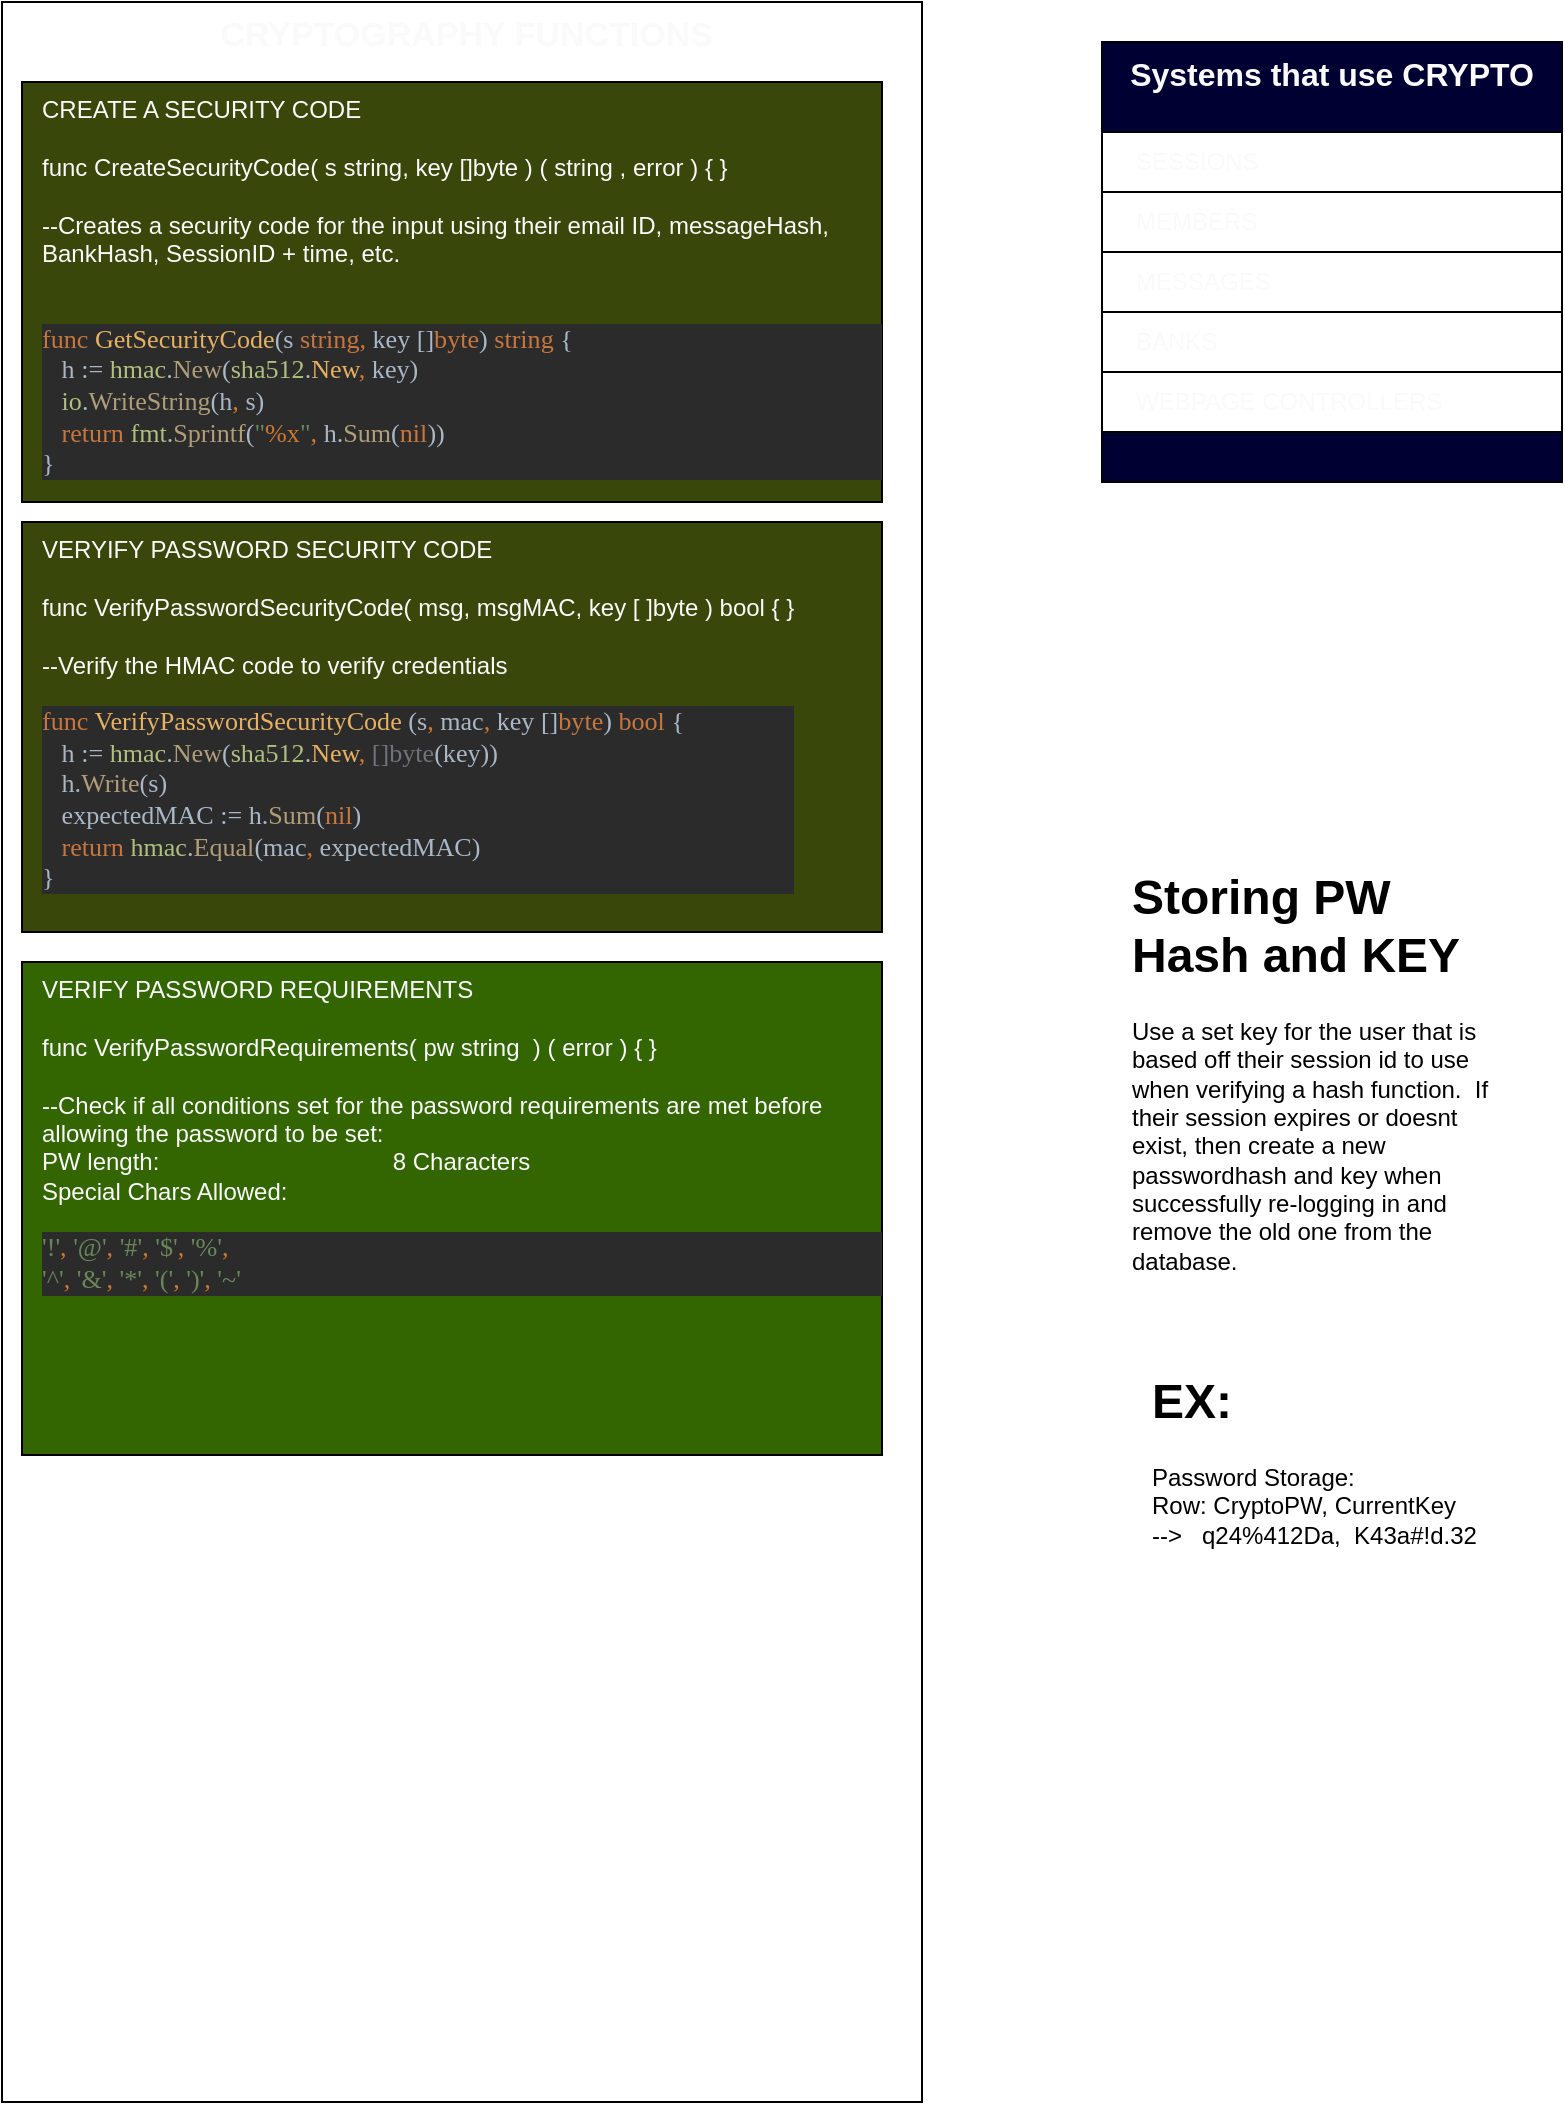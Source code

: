 <mxfile version="12.8.8" type="github">
  <diagram id="ODxXchdAwgTXNLU9TBr1" name="Page-1">
    <mxGraphModel dx="1201" dy="1017" grid="1" gridSize="10" guides="1" tooltips="1" connect="1" arrows="1" fold="1" page="1" pageScale="1" pageWidth="850" pageHeight="1100" math="0" shadow="0">
      <root>
        <mxCell id="0" />
        <mxCell id="1" parent="0" />
        <mxCell id="Krg5OAJmCBE884iFsZVr-9" value="&lt;b&gt;&lt;font style=&quot;font-size: 16px&quot;&gt;Systems that use CRYPTO&lt;/font&gt;&lt;/b&gt;" style="rounded=0;whiteSpace=wrap;html=1;fontColor=#FAFAFA;align=center;verticalAlign=top;fillColor=#000033;" parent="1" vertex="1">
          <mxGeometry x="590" y="60" width="230" height="220" as="geometry" />
        </mxCell>
        <mxCell id="Krg5OAJmCBE884iFsZVr-14" value="SESSIONS" style="rounded=0;whiteSpace=wrap;html=1;fontColor=#FAFAFA;align=left;spacingLeft=15;" parent="1" vertex="1">
          <mxGeometry x="590" y="105" width="230" height="30" as="geometry" />
        </mxCell>
        <mxCell id="Krg5OAJmCBE884iFsZVr-15" value="MEMBERS" style="rounded=0;whiteSpace=wrap;html=1;fontColor=#FAFAFA;align=left;spacingLeft=15;" parent="1" vertex="1">
          <mxGeometry x="590" y="135" width="230" height="30" as="geometry" />
        </mxCell>
        <mxCell id="Krg5OAJmCBE884iFsZVr-19" value="&lt;div style=&quot;font-size: 17px;&quot;&gt;&amp;nbsp;CRYPTOGRAPHY FUNCTIONS&lt;br style=&quot;font-size: 17px;&quot;&gt;&lt;/div&gt;" style="rounded=0;whiteSpace=wrap;html=1;fontColor=#FAFAFA;align=center;verticalAlign=top;fontStyle=1;fontSize=17;" parent="1" vertex="1">
          <mxGeometry x="40" y="40" width="460" height="1050" as="geometry" />
        </mxCell>
        <mxCell id="Krg5OAJmCBE884iFsZVr-24" value="&lt;div&gt;CREATE A SECURITY CODE&lt;br&gt;&lt;/div&gt;&lt;div&gt;&lt;br&gt;&lt;/div&gt;&lt;div&gt;func CreateSecurityCode( s string, key []byte ) ( string , error ) { }&lt;/div&gt;&lt;div&gt;&lt;br&gt;&lt;/div&gt;&lt;div&gt;--Creates a security code for the input using their email ID, messageHash, BankHash, SessionID + time, etc.&lt;/div&gt;&lt;div&gt;&lt;br&gt;&lt;/div&gt;&lt;div&gt;&lt;pre style=&quot;background-color: #2b2b2b ; color: #a9b7c6 ; font-family: &amp;#34;consolas&amp;#34; ; font-size: 9.8pt&quot;&gt;&lt;span style=&quot;color: #c7773e&quot;&gt;func &lt;/span&gt;&lt;span style=&quot;color: #e6b163&quot;&gt;GetSecurityCode&lt;/span&gt;(s &lt;span style=&quot;color: #c7773e&quot;&gt;string&lt;/span&gt;&lt;span style=&quot;color: #cc7832&quot;&gt;, &lt;/span&gt;key []&lt;span style=&quot;color: #c7773e&quot;&gt;byte&lt;/span&gt;) &lt;span style=&quot;color: #c7773e&quot;&gt;string &lt;/span&gt;{&lt;br&gt;   h := &lt;span style=&quot;color: #afbf7e&quot;&gt;hmac&lt;/span&gt;.&lt;span style=&quot;color: #b09d79&quot;&gt;New&lt;/span&gt;(&lt;span style=&quot;color: #afbf7e&quot;&gt;sha512&lt;/span&gt;.&lt;span style=&quot;color: #e6b163&quot;&gt;New&lt;/span&gt;&lt;span style=&quot;color: #cc7832&quot;&gt;, &lt;/span&gt;key)&lt;br&gt;   &lt;span style=&quot;color: #afbf7e&quot;&gt;io&lt;/span&gt;.&lt;span style=&quot;color: #b09d79&quot;&gt;WriteString&lt;/span&gt;(h&lt;span style=&quot;color: #cc7832&quot;&gt;, &lt;/span&gt;s)&lt;br&gt;   &lt;span style=&quot;color: #c7773e&quot;&gt;return &lt;/span&gt;&lt;span style=&quot;color: #afbf7e&quot;&gt;fmt&lt;/span&gt;.&lt;span style=&quot;color: #b09d79&quot;&gt;Sprintf&lt;/span&gt;(&lt;span style=&quot;color: #6a8759&quot;&gt;&quot;&lt;/span&gt;&lt;span style=&quot;color: #cc7832&quot;&gt;%x&lt;/span&gt;&lt;span style=&quot;color: #6a8759&quot;&gt;&quot;&lt;/span&gt;&lt;span style=&quot;color: #cc7832&quot;&gt;, &lt;/span&gt;h.&lt;span style=&quot;color: #b09d79&quot;&gt;Sum&lt;/span&gt;(&lt;span style=&quot;color: #c7773e&quot;&gt;nil&lt;/span&gt;))&lt;br&gt;}&lt;/pre&gt;&lt;/div&gt;" style="rounded=0;whiteSpace=wrap;html=1;fontColor=#FAFAFA;align=left;spacingLeft=8;fillColor=#39470B;verticalAlign=top;" parent="1" vertex="1">
          <mxGeometry x="50" y="80" width="430" height="210" as="geometry" />
        </mxCell>
        <mxCell id="Krg5OAJmCBE884iFsZVr-25" value="&lt;div&gt;VERIFY PASSWORD REQUIREMENTS&lt;br&gt;&lt;/div&gt;&lt;div&gt;&lt;br&gt;&lt;/div&gt;&lt;div&gt;func VerifyPasswordRequirements( pw string&amp;nbsp; ) ( error ) { }&lt;/div&gt;&lt;div&gt;&lt;br&gt;&lt;/div&gt;&lt;div&gt;--Check if all conditions set for the password requirements are met before allowing the password to be set: &lt;br&gt;&lt;/div&gt;&lt;div&gt;PW length:&amp;nbsp;&amp;nbsp;&amp;nbsp;&amp;nbsp;&amp;nbsp;&amp;nbsp;&amp;nbsp;&amp;nbsp;&amp;nbsp;&amp;nbsp;&amp;nbsp;&amp;nbsp;&amp;nbsp;&amp;nbsp;&amp;nbsp;&amp;nbsp;&amp;nbsp;&amp;nbsp;&amp;nbsp;&amp;nbsp;&amp;nbsp;&amp;nbsp;&amp;nbsp;&amp;nbsp;&amp;nbsp;&amp;nbsp;&amp;nbsp;&amp;nbsp;&amp;nbsp;&amp;nbsp;&amp;nbsp;&amp;nbsp;&amp;nbsp;&amp;nbsp; 8 Characters &lt;br&gt;&lt;/div&gt;&lt;div&gt;Special Chars Allowed:&amp;nbsp;&amp;nbsp; &amp;nbsp; &amp;nbsp; &amp;nbsp;&amp;nbsp; &lt;br&gt;&lt;pre style=&quot;background-color: #2b2b2b ; color: #a9b7c6 ; font-family: &amp;#34;consolas&amp;#34; ; font-size: 9.8pt&quot;&gt;&lt;span style=&quot;color: #6a8759&quot;&gt;&#39;!&#39;&lt;/span&gt;&lt;span style=&quot;color: #cc7832&quot;&gt;, &lt;/span&gt;&lt;span style=&quot;color: #6a8759&quot;&gt;&#39;@&#39;&lt;/span&gt;&lt;span style=&quot;color: #cc7832&quot;&gt;, &lt;/span&gt;&lt;span style=&quot;color: #6a8759&quot;&gt;&#39;#&#39;&lt;/span&gt;&lt;span style=&quot;color: #cc7832&quot;&gt;, &lt;/span&gt;&lt;span style=&quot;color: #6a8759&quot;&gt;&#39;$&#39;&lt;/span&gt;&lt;span style=&quot;color: #cc7832&quot;&gt;, &lt;/span&gt;&lt;span style=&quot;color: #6a8759&quot;&gt;&#39;%&#39;&lt;/span&gt;&lt;span style=&quot;color: #cc7832&quot;&gt;, &lt;br&gt;&lt;/span&gt;&lt;span style=&quot;color: #6a8759&quot;&gt;&#39;^&#39;&lt;/span&gt;&lt;span style=&quot;color: #cc7832&quot;&gt;, &lt;/span&gt;&lt;span style=&quot;color: #6a8759&quot;&gt;&#39;&amp;amp;&#39;&lt;/span&gt;&lt;span style=&quot;color: #cc7832&quot;&gt;, &lt;/span&gt;&lt;span style=&quot;color: #6a8759&quot;&gt;&#39;*&#39;&lt;/span&gt;&lt;span style=&quot;color: #cc7832&quot;&gt;, &lt;/span&gt;&lt;span style=&quot;color: #6a8759&quot;&gt;&#39;(&#39;&lt;/span&gt;&lt;span style=&quot;color: #cc7832&quot;&gt;, &lt;/span&gt;&lt;span style=&quot;color: #6a8759&quot;&gt;&#39;)&#39;&lt;/span&gt;&lt;span style=&quot;color: #cc7832&quot;&gt;, &lt;/span&gt;&lt;span style=&quot;color: #6a8759&quot;&gt;&#39;~&#39;&lt;br&gt;&lt;/span&gt;&lt;/pre&gt;&lt;/div&gt;&lt;div&gt;&lt;br&gt;&lt;/div&gt;&lt;div&gt;&lt;br&gt;&lt;/div&gt;" style="rounded=0;whiteSpace=wrap;html=1;fontColor=#FAFAFA;align=left;spacingLeft=8;fillColor=#336600;verticalAlign=top;" parent="1" vertex="1">
          <mxGeometry x="50" y="520" width="430" height="246.5" as="geometry" />
        </mxCell>
        <mxCell id="pIQq6SDH289IwsexYELB-1" value="MESSAGES" style="rounded=0;whiteSpace=wrap;html=1;fontColor=#FAFAFA;align=left;spacingLeft=15;" parent="1" vertex="1">
          <mxGeometry x="590" y="165" width="230" height="30" as="geometry" />
        </mxCell>
        <mxCell id="pIQq6SDH289IwsexYELB-2" value="BANKS" style="rounded=0;whiteSpace=wrap;html=1;fontColor=#FAFAFA;align=left;spacingLeft=15;" parent="1" vertex="1">
          <mxGeometry x="590" y="195" width="230" height="30" as="geometry" />
        </mxCell>
        <mxCell id="pIQq6SDH289IwsexYELB-3" value="WEBPAGE CONTROLLERS" style="rounded=0;whiteSpace=wrap;html=1;fontColor=#FAFAFA;align=left;spacingLeft=15;" parent="1" vertex="1">
          <mxGeometry x="590" y="225" width="230" height="30" as="geometry" />
        </mxCell>
        <mxCell id="BEAMlKJIgo_dSWv7IY5d-1" value="&lt;div&gt;VERYIFY PASSWORD SECURITY CODE&lt;/div&gt;&lt;div&gt;&lt;br&gt;&lt;/div&gt;&lt;div&gt;func VerifyPasswordSecurityCode( msg, msgMAC, key [ ]byte ) bool { }&lt;/div&gt;&lt;div&gt;&lt;br&gt;&lt;/div&gt;&lt;div&gt;--Verify the HMAC code to verify credentials&lt;/div&gt;&lt;div&gt;&lt;pre style=&quot;background-color: #2b2b2b ; color: #a9b7c6 ; font-family: &amp;#34;consolas&amp;#34; ; font-size: 9.8pt&quot;&gt;&lt;span style=&quot;color: #c7773e&quot;&gt;func &lt;/span&gt;&lt;span style=&quot;color: #e6b163&quot;&gt;VerifyPasswordSecurityCode &lt;/span&gt;(s&lt;span style=&quot;color: #cc7832&quot;&gt;, &lt;/span&gt;mac&lt;span style=&quot;color: #cc7832&quot;&gt;, &lt;/span&gt;key []&lt;span style=&quot;color: #c7773e&quot;&gt;byte&lt;/span&gt;) &lt;span style=&quot;color: #c7773e&quot;&gt;bool &lt;/span&gt;{&lt;br&gt;   h := &lt;span style=&quot;color: #afbf7e&quot;&gt;hmac&lt;/span&gt;.&lt;span style=&quot;color: #b09d79&quot;&gt;New&lt;/span&gt;(&lt;span style=&quot;color: #afbf7e&quot;&gt;sha512&lt;/span&gt;.&lt;span style=&quot;color: #e6b163&quot;&gt;New&lt;/span&gt;&lt;span style=&quot;color: #cc7832&quot;&gt;, &lt;/span&gt;&lt;span style=&quot;color: #72737a&quot;&gt;[]byte&lt;/span&gt;(key))&lt;br&gt;   h.&lt;span style=&quot;color: #b09d79&quot;&gt;Write&lt;/span&gt;(s)&lt;br&gt;   expectedMAC := h.&lt;span style=&quot;color: #b09d79&quot;&gt;Sum&lt;/span&gt;(&lt;span style=&quot;color: #c7773e&quot;&gt;nil&lt;/span&gt;)&lt;br&gt;   &lt;span style=&quot;color: #c7773e&quot;&gt;return &lt;/span&gt;&lt;span style=&quot;color: #afbf7e&quot;&gt;hmac&lt;/span&gt;.&lt;span style=&quot;color: #b09d79&quot;&gt;Equal&lt;/span&gt;(mac&lt;span style=&quot;color: #cc7832&quot;&gt;, &lt;/span&gt;expectedMAC)&lt;br&gt;}&lt;/pre&gt;&lt;/div&gt;" style="rounded=0;whiteSpace=wrap;html=1;fontColor=#FAFAFA;align=left;spacingLeft=8;fillColor=#39470B;verticalAlign=top;" vertex="1" parent="1">
          <mxGeometry x="50" y="300" width="430" height="205" as="geometry" />
        </mxCell>
        <mxCell id="BEAMlKJIgo_dSWv7IY5d-2" value="&lt;h1&gt;Storing PW Hash and KEY&lt;br&gt;&lt;/h1&gt;&lt;p&gt;Use a set key for the user that is based off their session id to use when verifying a hash function.&amp;nbsp; If their session expires or doesnt exist, then create a new passwordhash and key when successfully re-logging in and remove the old one from the database.&lt;br&gt;&lt;/p&gt;" style="text;html=1;strokeColor=none;fillColor=none;spacing=5;spacingTop=-20;whiteSpace=wrap;overflow=hidden;rounded=0;" vertex="1" parent="1">
          <mxGeometry x="600" y="468" width="190" height="232" as="geometry" />
        </mxCell>
        <mxCell id="BEAMlKJIgo_dSWv7IY5d-3" value="&lt;h1&gt;EX:&lt;br&gt;&lt;/h1&gt;&lt;div&gt;Password Storage:&lt;/div&gt;&lt;div&gt;Row: CryptoPW, CurrentKey&lt;/div&gt;&lt;div&gt;--&amp;gt;&amp;nbsp;&amp;nbsp; q24%412Da,&amp;nbsp; K43a#!d.32&lt;/div&gt;&lt;div&gt;&lt;br&gt;&lt;/div&gt;&lt;div&gt;&lt;br&gt;&lt;/div&gt;&lt;div&gt;&lt;br&gt;&lt;/div&gt;&lt;div&gt;&lt;br&gt;&lt;/div&gt;" style="text;html=1;strokeColor=none;fillColor=none;spacing=5;spacingTop=-20;whiteSpace=wrap;overflow=hidden;rounded=0;" vertex="1" parent="1">
          <mxGeometry x="610" y="720" width="190" height="232" as="geometry" />
        </mxCell>
      </root>
    </mxGraphModel>
  </diagram>
</mxfile>
